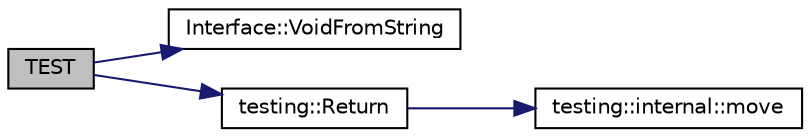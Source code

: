 digraph "TEST"
{
  edge [fontname="Helvetica",fontsize="10",labelfontname="Helvetica",labelfontsize="10"];
  node [fontname="Helvetica",fontsize="10",shape=record];
  rankdir="LR";
  Node105 [label="TEST",height=0.2,width=0.4,color="black", fillcolor="grey75", style="filled", fontcolor="black"];
  Node105 -> Node106 [color="midnightblue",fontsize="10",style="solid",fontname="Helvetica"];
  Node106 [label="Interface::VoidFromString",height=0.2,width=0.4,color="black", fillcolor="white", style="filled",URL="$de/d95/class_interface.html#a65d6ae604e7e9a513aec72c9c94e0b97"];
  Node105 -> Node107 [color="midnightblue",fontsize="10",style="solid",fontname="Helvetica"];
  Node107 [label="testing::Return",height=0.2,width=0.4,color="black", fillcolor="white", style="filled",URL="$d0/d75/namespacetesting.html#af6d1c13e9376c77671e37545cd84359c"];
  Node107 -> Node108 [color="midnightblue",fontsize="10",style="solid",fontname="Helvetica"];
  Node108 [label="testing::internal::move",height=0.2,width=0.4,color="black", fillcolor="white", style="filled",URL="$d0/da7/namespacetesting_1_1internal.html#a0f6d06bf8c3093b9c22bb08723db201e"];
}

